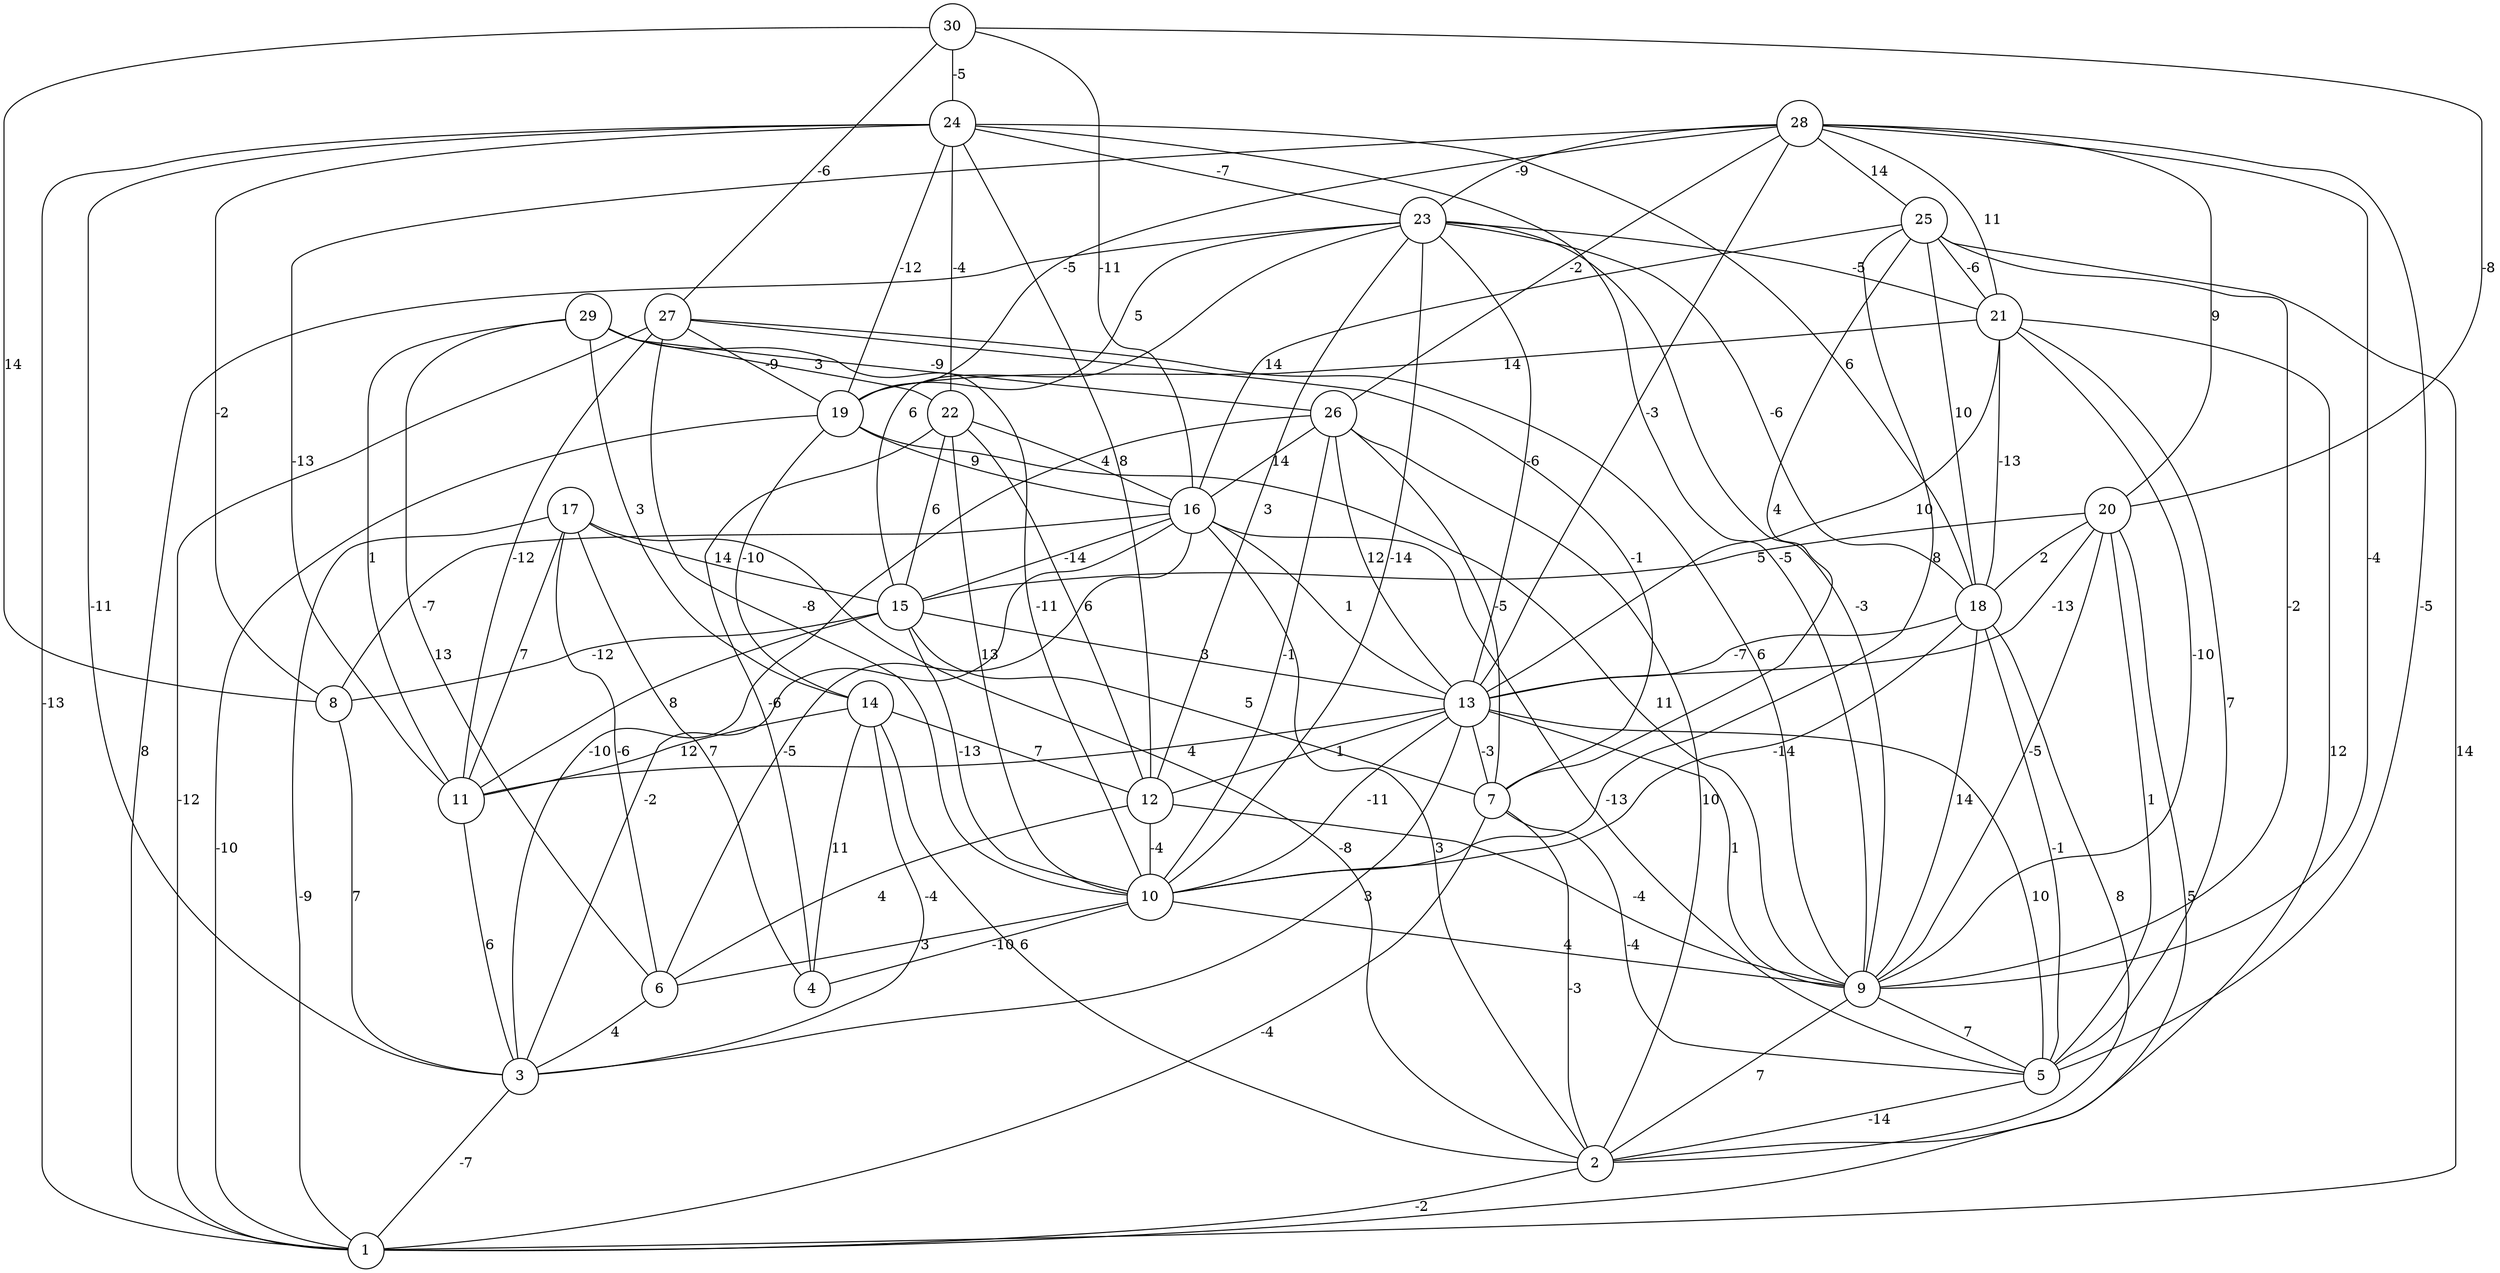 graph { 
	 fontname="Helvetica,Arial,sans-serif" 
	 node [shape = circle]; 
	 30 -- 8 [label = "14"];
	 30 -- 16 [label = "-11"];
	 30 -- 20 [label = "-8"];
	 30 -- 24 [label = "-5"];
	 30 -- 27 [label = "-6"];
	 29 -- 6 [label = "13"];
	 29 -- 10 [label = "-11"];
	 29 -- 11 [label = "1"];
	 29 -- 14 [label = "3"];
	 29 -- 22 [label = "3"];
	 29 -- 26 [label = "-9"];
	 28 -- 5 [label = "-5"];
	 28 -- 9 [label = "-4"];
	 28 -- 11 [label = "-13"];
	 28 -- 13 [label = "-3"];
	 28 -- 19 [label = "-5"];
	 28 -- 20 [label = "9"];
	 28 -- 21 [label = "11"];
	 28 -- 23 [label = "-9"];
	 28 -- 25 [label = "14"];
	 28 -- 26 [label = "-2"];
	 27 -- 1 [label = "-12"];
	 27 -- 7 [label = "-1"];
	 27 -- 9 [label = "6"];
	 27 -- 10 [label = "-8"];
	 27 -- 11 [label = "-12"];
	 27 -- 19 [label = "-9"];
	 26 -- 2 [label = "10"];
	 26 -- 3 [label = "-10"];
	 26 -- 7 [label = "-5"];
	 26 -- 10 [label = "-1"];
	 26 -- 13 [label = "12"];
	 26 -- 16 [label = "14"];
	 25 -- 1 [label = "14"];
	 25 -- 7 [label = "4"];
	 25 -- 9 [label = "-2"];
	 25 -- 10 [label = "8"];
	 25 -- 16 [label = "14"];
	 25 -- 18 [label = "10"];
	 25 -- 21 [label = "-6"];
	 24 -- 1 [label = "-13"];
	 24 -- 3 [label = "-11"];
	 24 -- 8 [label = "-2"];
	 24 -- 9 [label = "-5"];
	 24 -- 12 [label = "8"];
	 24 -- 18 [label = "6"];
	 24 -- 19 [label = "-12"];
	 24 -- 22 [label = "-4"];
	 24 -- 23 [label = "-7"];
	 23 -- 1 [label = "8"];
	 23 -- 9 [label = "-3"];
	 23 -- 10 [label = "-14"];
	 23 -- 12 [label = "3"];
	 23 -- 13 [label = "-6"];
	 23 -- 15 [label = "6"];
	 23 -- 18 [label = "-6"];
	 23 -- 19 [label = "5"];
	 23 -- 21 [label = "-5"];
	 22 -- 4 [label = "-6"];
	 22 -- 10 [label = "13"];
	 22 -- 12 [label = "6"];
	 22 -- 15 [label = "6"];
	 22 -- 16 [label = "4"];
	 21 -- 2 [label = "12"];
	 21 -- 5 [label = "7"];
	 21 -- 9 [label = "-10"];
	 21 -- 13 [label = "10"];
	 21 -- 18 [label = "-13"];
	 21 -- 19 [label = "14"];
	 20 -- 1 [label = "5"];
	 20 -- 5 [label = "1"];
	 20 -- 9 [label = "-5"];
	 20 -- 13 [label = "-13"];
	 20 -- 15 [label = "5"];
	 20 -- 18 [label = "2"];
	 19 -- 1 [label = "-10"];
	 19 -- 9 [label = "11"];
	 19 -- 14 [label = "-10"];
	 19 -- 16 [label = "9"];
	 18 -- 2 [label = "8"];
	 18 -- 5 [label = "-1"];
	 18 -- 9 [label = "14"];
	 18 -- 10 [label = "-14"];
	 18 -- 13 [label = "-7"];
	 17 -- 1 [label = "-9"];
	 17 -- 2 [label = "-8"];
	 17 -- 4 [label = "7"];
	 17 -- 6 [label = "-6"];
	 17 -- 11 [label = "7"];
	 17 -- 15 [label = "14"];
	 16 -- 2 [label = "3"];
	 16 -- 3 [label = "-2"];
	 16 -- 5 [label = "-13"];
	 16 -- 6 [label = "-5"];
	 16 -- 8 [label = "-7"];
	 16 -- 13 [label = "1"];
	 16 -- 15 [label = "-14"];
	 15 -- 7 [label = "5"];
	 15 -- 8 [label = "-12"];
	 15 -- 10 [label = "-13"];
	 15 -- 11 [label = "8"];
	 15 -- 13 [label = "3"];
	 14 -- 2 [label = "6"];
	 14 -- 3 [label = "-4"];
	 14 -- 4 [label = "11"];
	 14 -- 11 [label = "12"];
	 14 -- 12 [label = "7"];
	 13 -- 3 [label = "3"];
	 13 -- 5 [label = "10"];
	 13 -- 7 [label = "-3"];
	 13 -- 9 [label = "1"];
	 13 -- 10 [label = "-11"];
	 13 -- 11 [label = "4"];
	 13 -- 12 [label = "1"];
	 12 -- 6 [label = "4"];
	 12 -- 9 [label = "-4"];
	 12 -- 10 [label = "-4"];
	 11 -- 3 [label = "6"];
	 10 -- 4 [label = "-10"];
	 10 -- 6 [label = "3"];
	 10 -- 9 [label = "4"];
	 9 -- 2 [label = "7"];
	 9 -- 5 [label = "7"];
	 8 -- 3 [label = "7"];
	 7 -- 1 [label = "-4"];
	 7 -- 2 [label = "-3"];
	 7 -- 5 [label = "-4"];
	 6 -- 3 [label = "4"];
	 5 -- 2 [label = "-14"];
	 3 -- 1 [label = "-7"];
	 2 -- 1 [label = "-2"];
	 1;
	 2;
	 3;
	 4;
	 5;
	 6;
	 7;
	 8;
	 9;
	 10;
	 11;
	 12;
	 13;
	 14;
	 15;
	 16;
	 17;
	 18;
	 19;
	 20;
	 21;
	 22;
	 23;
	 24;
	 25;
	 26;
	 27;
	 28;
	 29;
	 30;
}
